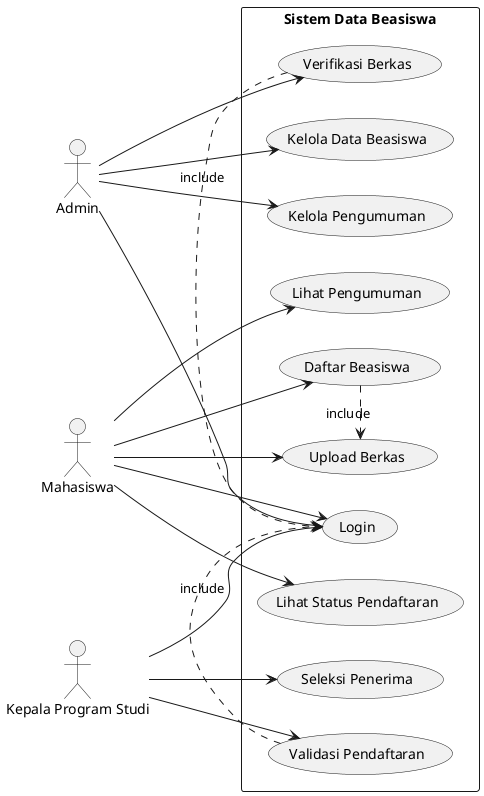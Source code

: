 @startuml usecase
left to right direction
skinparam packageStyle rectangle

actor Admin
actor Mahasiswa
actor "Kepala Program Studi" as Kaprodi

rectangle "Sistem Data Beasiswa" {
    ' Admin Use Cases
    Admin --> (Login)
    Admin --> (Kelola Data Beasiswa)
    Admin --> (Verifikasi Berkas)
    Admin --> (Kelola Pengumuman)
    
    ' Mahasiswa Use Cases
    Mahasiswa --> (Login)
    Mahasiswa --> (Daftar Beasiswa)
    Mahasiswa --> (Upload Berkas)
    Mahasiswa --> (Lihat Status Pendaftaran)
    Mahasiswa --> (Lihat Pengumuman)
    
    ' Kaprodi Use Cases
    Kaprodi --> (Login)
    Kaprodi --> (Validasi Pendaftaran)
    Kaprodi --> (Seleksi Penerima)

    ' Include relationships
    (Daftar Beasiswa) .> (Upload Berkas) : include
    (Verifikasi Berkas) .> (Login) : include
    (Validasi Pendaftaran) .> (Login) : include
}
@enduml